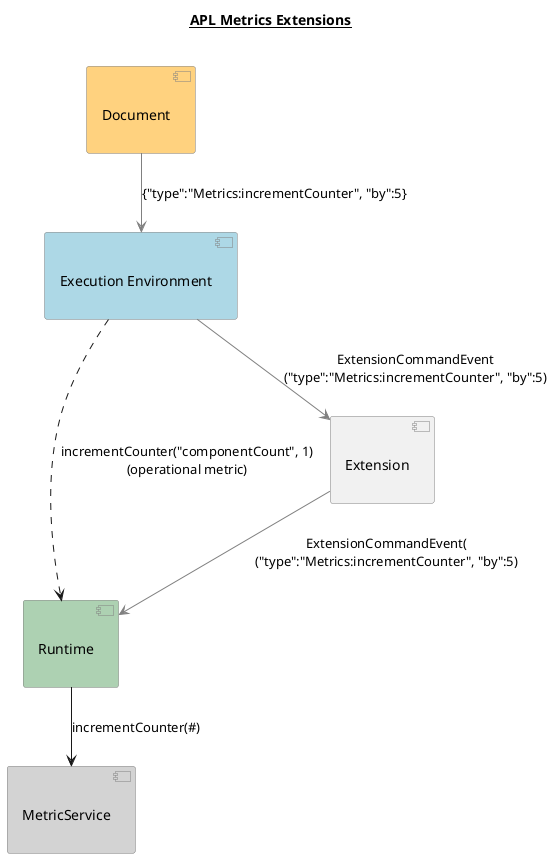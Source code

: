 @startuml MetricsExtension
title
 <u>APL Metrics Extensions</u>
 
end title

skinparam component {
borderColor #808080
}

[\nDocument\n] as Document #FFD27F
[\nExecution Environment\n] as ExeEnv #LightBlue
[\nRuntime\n] as Runtime #ADD1B2
[\nExtension\n] as Extension
[\nMetricService\n] as MetricService #LightGray

Document -[#808080]-> ExeEnv : {"type":"Metrics:incrementCounter", "by":5}
ExeEnv -[#808080]-> Extension : ExtensionCommandEvent\n("type":"Metrics:incrementCounter", "by":5)
Extension -[#808080]-> Runtime :  ExtensionCommandEvent(\n("type":"Metrics:incrementCounter", "by":5)
Runtime --> MetricService : incrementCounter(#)
ExeEnv ..> Runtime :  incrementCounter("componentCount", 1)\n(operational metric)
@enduml